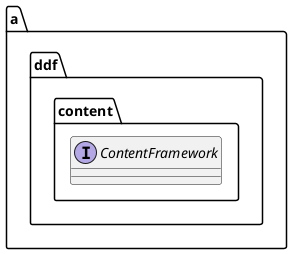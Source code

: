 {
  "sha1": "trpwk2cyslfzt0lmf83kaxll49so4d7",
  "insertion": {
    "when": "2024-06-04T17:28:46.674Z",
    "user": "plantuml@gmail.com"
  }
}
@startuml
package a {
	package ddf.content  {
		interface ContentFramework
	}
}
@enduml
